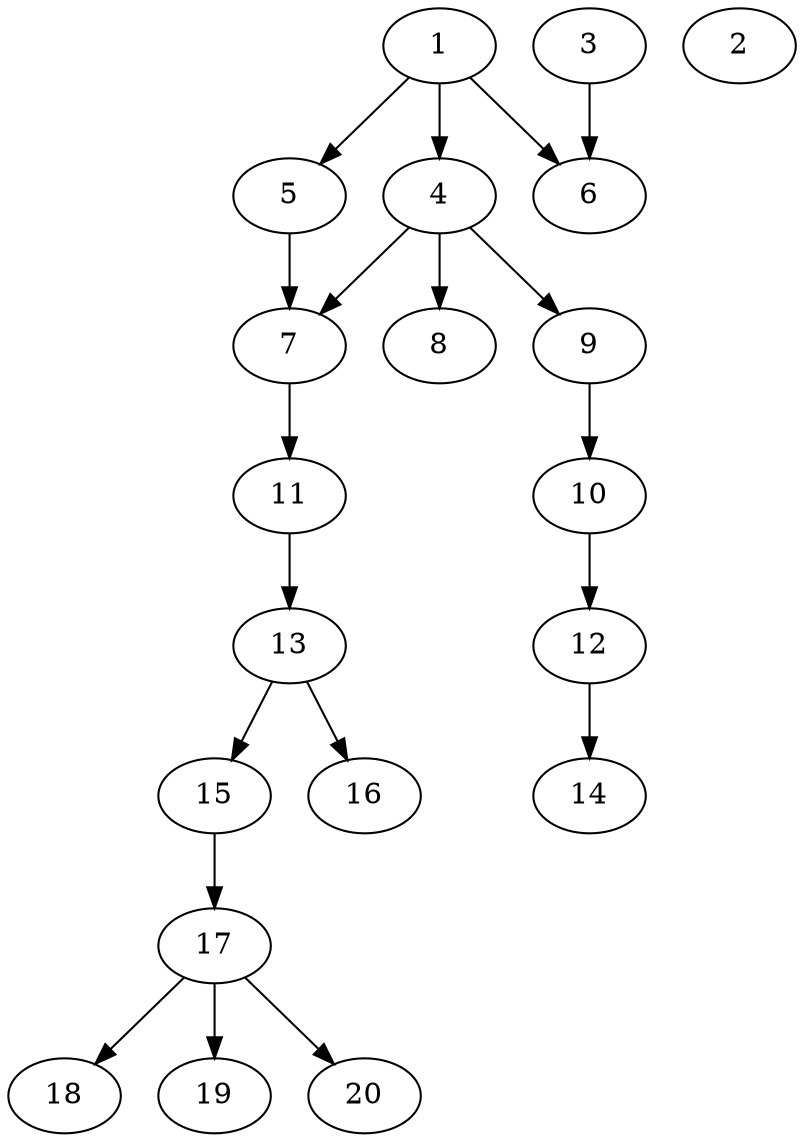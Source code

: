 // DAG automatically generated by daggen at Sat Jul 27 15:35:20 2019
// ./daggen --dot -n 20 --ccr 0.3 --fat 0.4 --regular 0.5 --density 0.5 --mindata 5242880 --maxdata 52428800 
digraph G {
  1 [size="140786347", alpha="0.02", expect_size="42235904"] 
  1 -> 4 [size ="42235904"]
  1 -> 5 [size ="42235904"]
  1 -> 6 [size ="42235904"]
  2 [size="166242987", alpha="0.18", expect_size="49872896"] 
  3 [size="133621760", alpha="0.04", expect_size="40086528"] 
  3 -> 6 [size ="40086528"]
  4 [size="101137067", alpha="0.18", expect_size="30341120"] 
  4 -> 7 [size ="30341120"]
  4 -> 8 [size ="30341120"]
  4 -> 9 [size ="30341120"]
  5 [size="79708160", alpha="0.13", expect_size="23912448"] 
  5 -> 7 [size ="23912448"]
  6 [size="75738453", alpha="0.16", expect_size="22721536"] 
  7 [size="159955627", alpha="0.12", expect_size="47986688"] 
  7 -> 11 [size ="47986688"]
  8 [size="76038827", alpha="0.02", expect_size="22811648"] 
  9 [size="171226453", alpha="0.10", expect_size="51367936"] 
  9 -> 10 [size ="51367936"]
  10 [size="91289600", alpha="0.12", expect_size="27386880"] 
  10 -> 12 [size ="27386880"]
  11 [size="75636053", alpha="0.09", expect_size="22690816"] 
  11 -> 13 [size ="22690816"]
  12 [size="91825493", alpha="0.17", expect_size="27547648"] 
  12 -> 14 [size ="27547648"]
  13 [size="75786240", alpha="0.18", expect_size="22735872"] 
  13 -> 15 [size ="22735872"]
  13 -> 16 [size ="22735872"]
  14 [size="106158080", alpha="0.18", expect_size="31847424"] 
  15 [size="88978773", alpha="0.01", expect_size="26693632"] 
  15 -> 17 [size ="26693632"]
  16 [size="34471253", alpha="0.12", expect_size="10341376"] 
  17 [size="161054720", alpha="0.14", expect_size="48316416"] 
  17 -> 18 [size ="48316416"]
  17 -> 19 [size ="48316416"]
  17 -> 20 [size ="48316416"]
  18 [size="94665387", alpha="0.00", expect_size="28399616"] 
  19 [size="108800000", alpha="0.17", expect_size="32640000"] 
  20 [size="30665387", alpha="0.04", expect_size="9199616"] 
}
